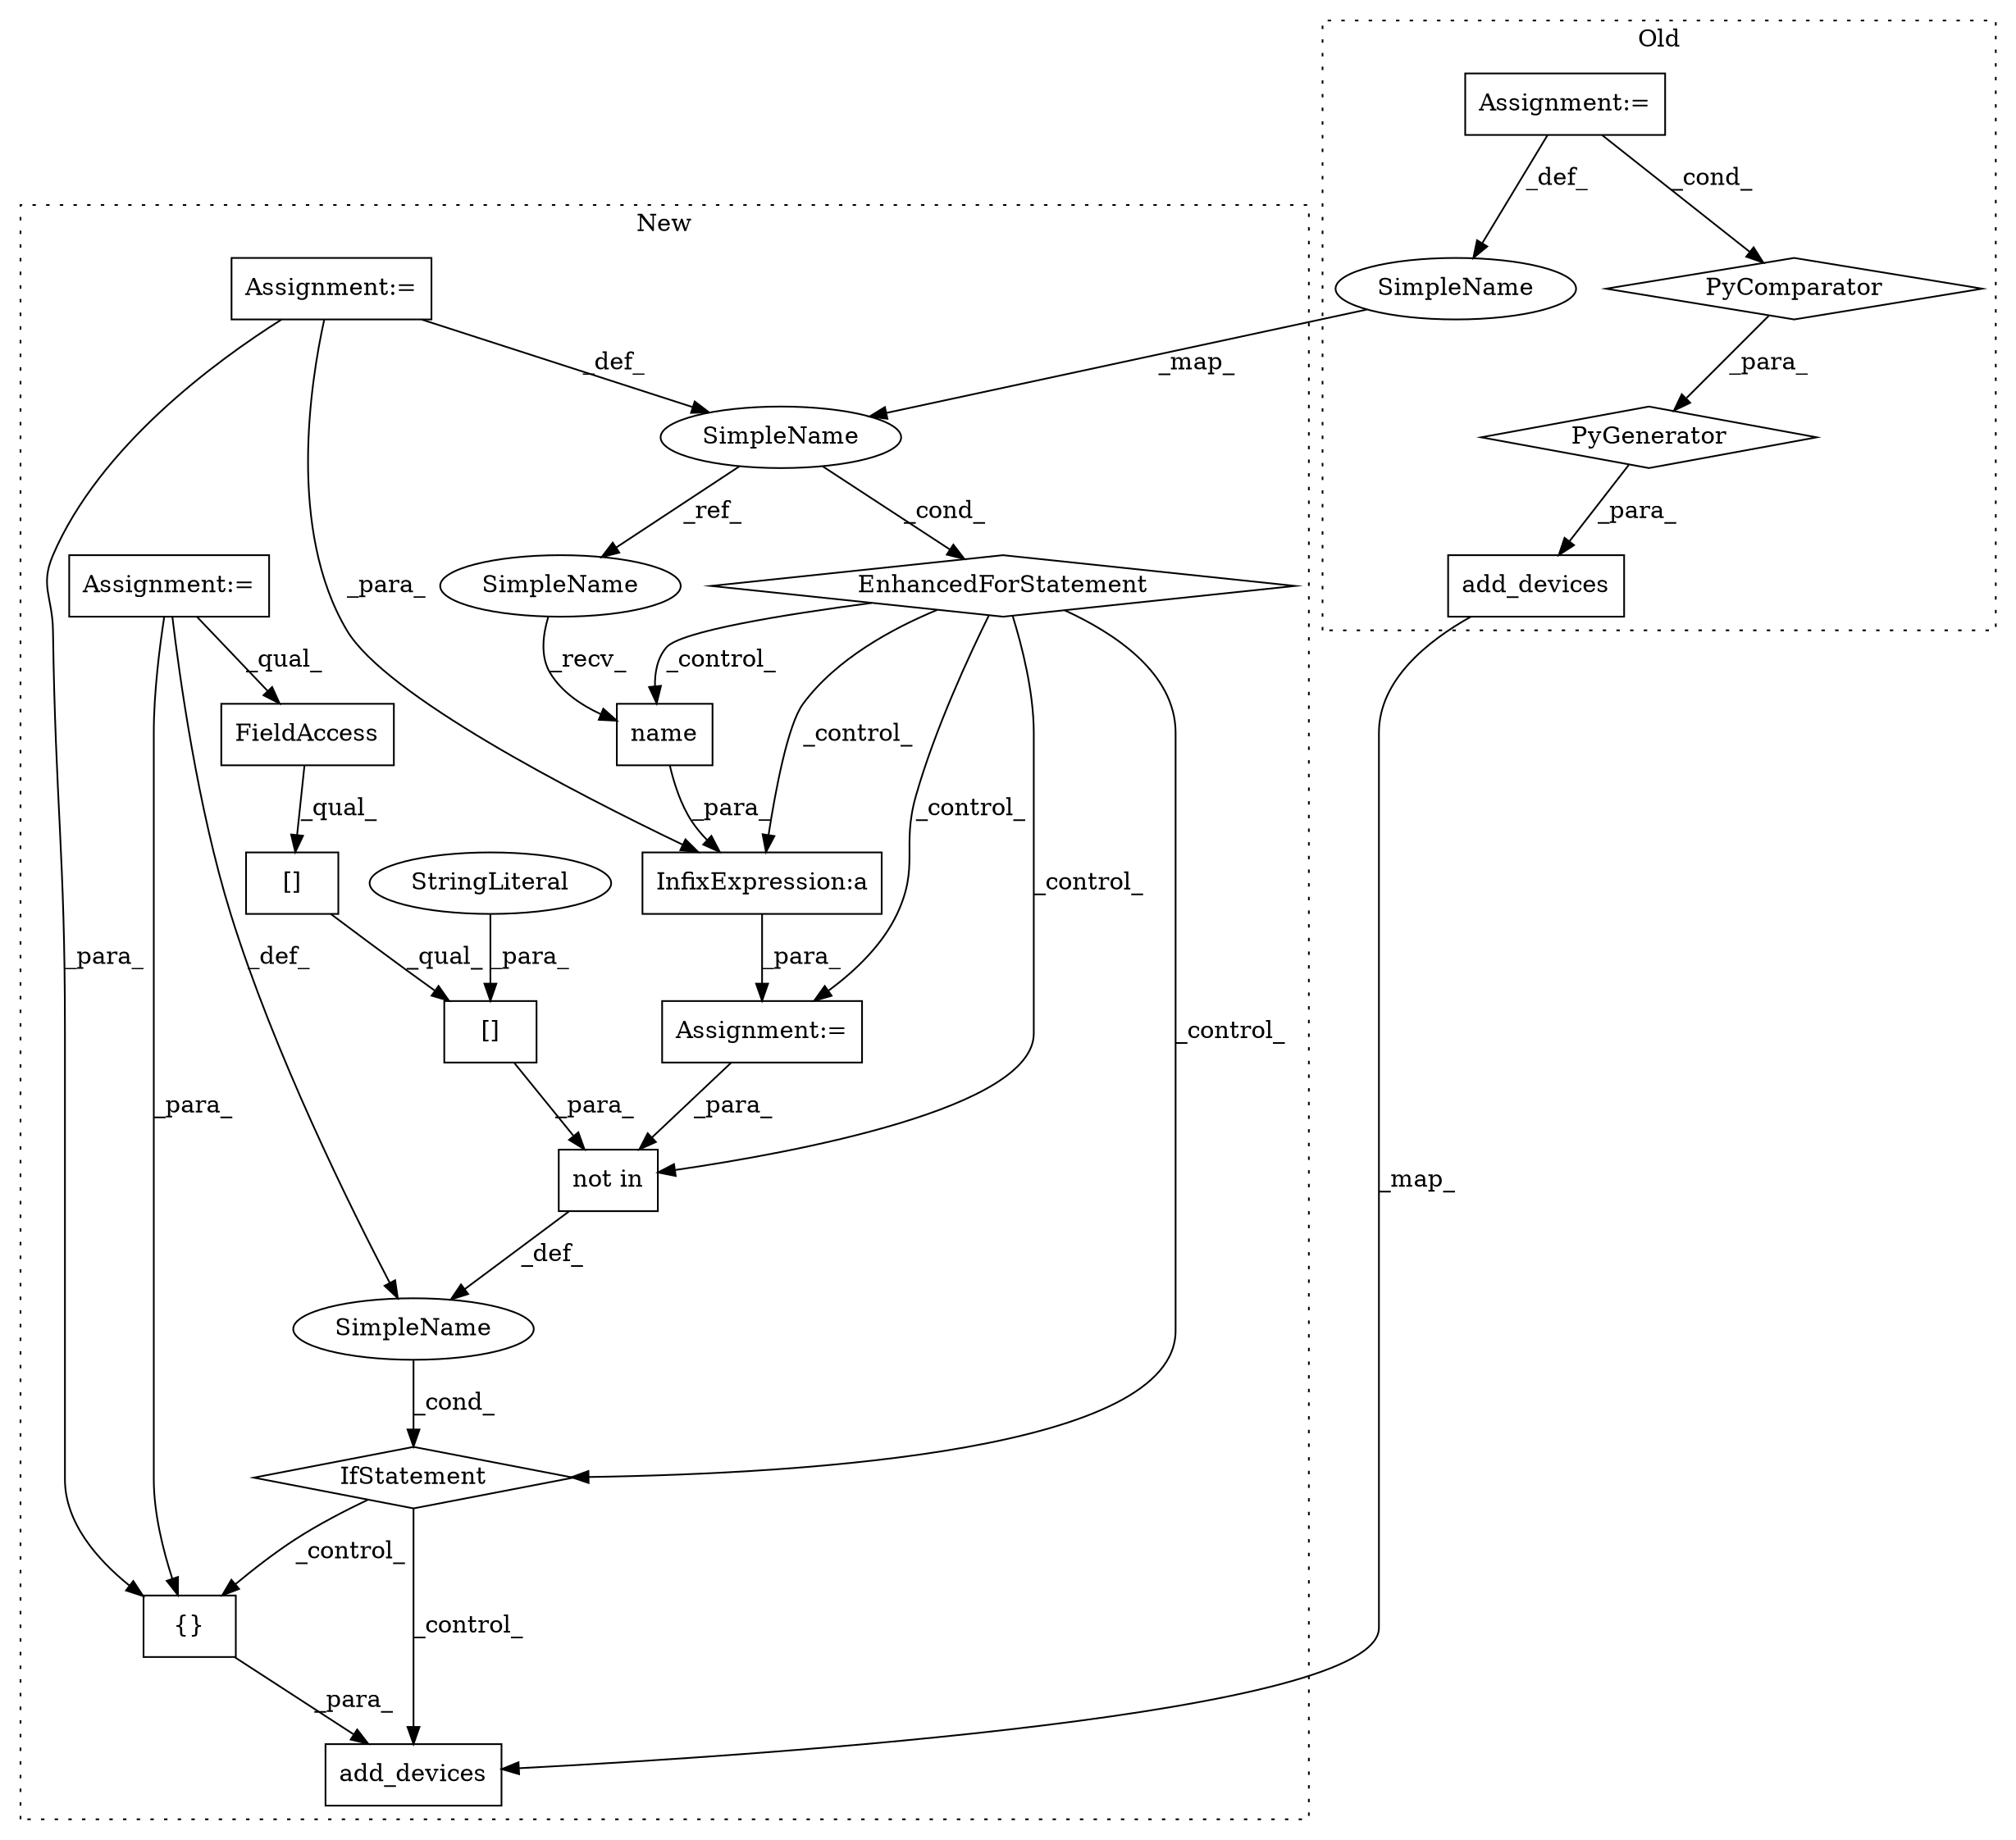 digraph G {
subgraph cluster0 {
1 [label="PyComparator" a="113" s="980" l="44" shape="diamond"];
5 [label="PyGenerator" a="107" s="901" l="129" shape="diamond"];
7 [label="Assignment:=" a="7" s="980" l="44" shape="box"];
9 [label="SimpleName" a="42" s="983" l="5" shape="ellipse"];
20 [label="add_devices" a="32" s="880,1030" l="21,-3" shape="box"];
label = "Old";
style="dotted";
}
subgraph cluster1 {
2 [label="name" a="32" s="1097" l="6" shape="box"];
3 [label="EnhancedForStatement" a="70" s="967,1056" l="53,2" shape="diamond"];
4 [label="IfStatement" a="25" s="1112,1164" l="10,2" shape="diamond"];
6 [label="Assignment:=" a="7" s="967,1056" l="53,2" shape="box"];
8 [label="SimpleName" a="42" s="1024" l="5" shape="ellipse"];
10 [label="not in" a="108" s="1122" l="42" shape="box"];
11 [label="InfixExpression:a" a="27" s="1088" l="3" shape="box"];
12 [label="{}" a="4" s="1197,1219" l="1,1" shape="box"];
13 [label="[]" a="2" s="1133,1163" l="18,1" shape="box"];
14 [label="SimpleName" a="42" s="" l="" shape="ellipse"];
15 [label="[]" a="2" s="1133,1149" l="10,1" shape="box"];
16 [label="StringLiteral" a="45" s="1151" l="12" shape="ellipse"];
17 [label="FieldAccess" a="22" s="1133" l="9" shape="box"];
18 [label="Assignment:=" a="7" s="1069" l="1" shape="box"];
19 [label="add_devices" a="32" s="1176,1220" l="12,1" shape="box"];
21 [label="Assignment:=" a="7" s="944" l="4" shape="box"];
22 [label="SimpleName" a="42" s="1091" l="5" shape="ellipse"];
label = "New";
style="dotted";
}
1 -> 5 [label="_para_"];
2 -> 11 [label="_para_"];
3 -> 11 [label="_control_"];
3 -> 2 [label="_control_"];
3 -> 4 [label="_control_"];
3 -> 18 [label="_control_"];
3 -> 10 [label="_control_"];
4 -> 19 [label="_control_"];
4 -> 12 [label="_control_"];
5 -> 20 [label="_para_"];
6 -> 12 [label="_para_"];
6 -> 8 [label="_def_"];
6 -> 11 [label="_para_"];
7 -> 9 [label="_def_"];
7 -> 1 [label="_cond_"];
8 -> 22 [label="_ref_"];
8 -> 3 [label="_cond_"];
9 -> 8 [label="_map_"];
10 -> 14 [label="_def_"];
11 -> 18 [label="_para_"];
12 -> 19 [label="_para_"];
13 -> 10 [label="_para_"];
14 -> 4 [label="_cond_"];
15 -> 13 [label="_qual_"];
16 -> 13 [label="_para_"];
17 -> 15 [label="_qual_"];
18 -> 10 [label="_para_"];
20 -> 19 [label="_map_"];
21 -> 12 [label="_para_"];
21 -> 14 [label="_def_"];
21 -> 17 [label="_qual_"];
22 -> 2 [label="_recv_"];
}